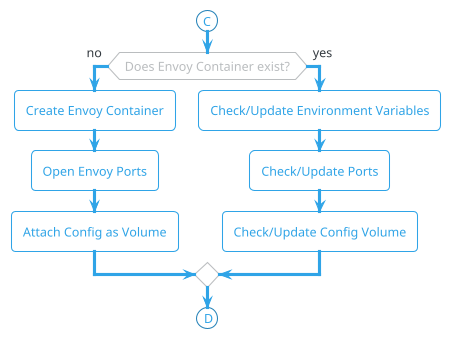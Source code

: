 @startuml
!theme cerulean-outline

(C)

if (Does Envoy Container exist?) then (no)
    :Create Envoy Container;
    :Open Envoy Ports;
    :Attach Config as Volume;
else (yes)
    :Check/Update Environment Variables;
    :Check/Update Ports;
    :Check/Update Config Volume;
endif

(D)

@enduml
